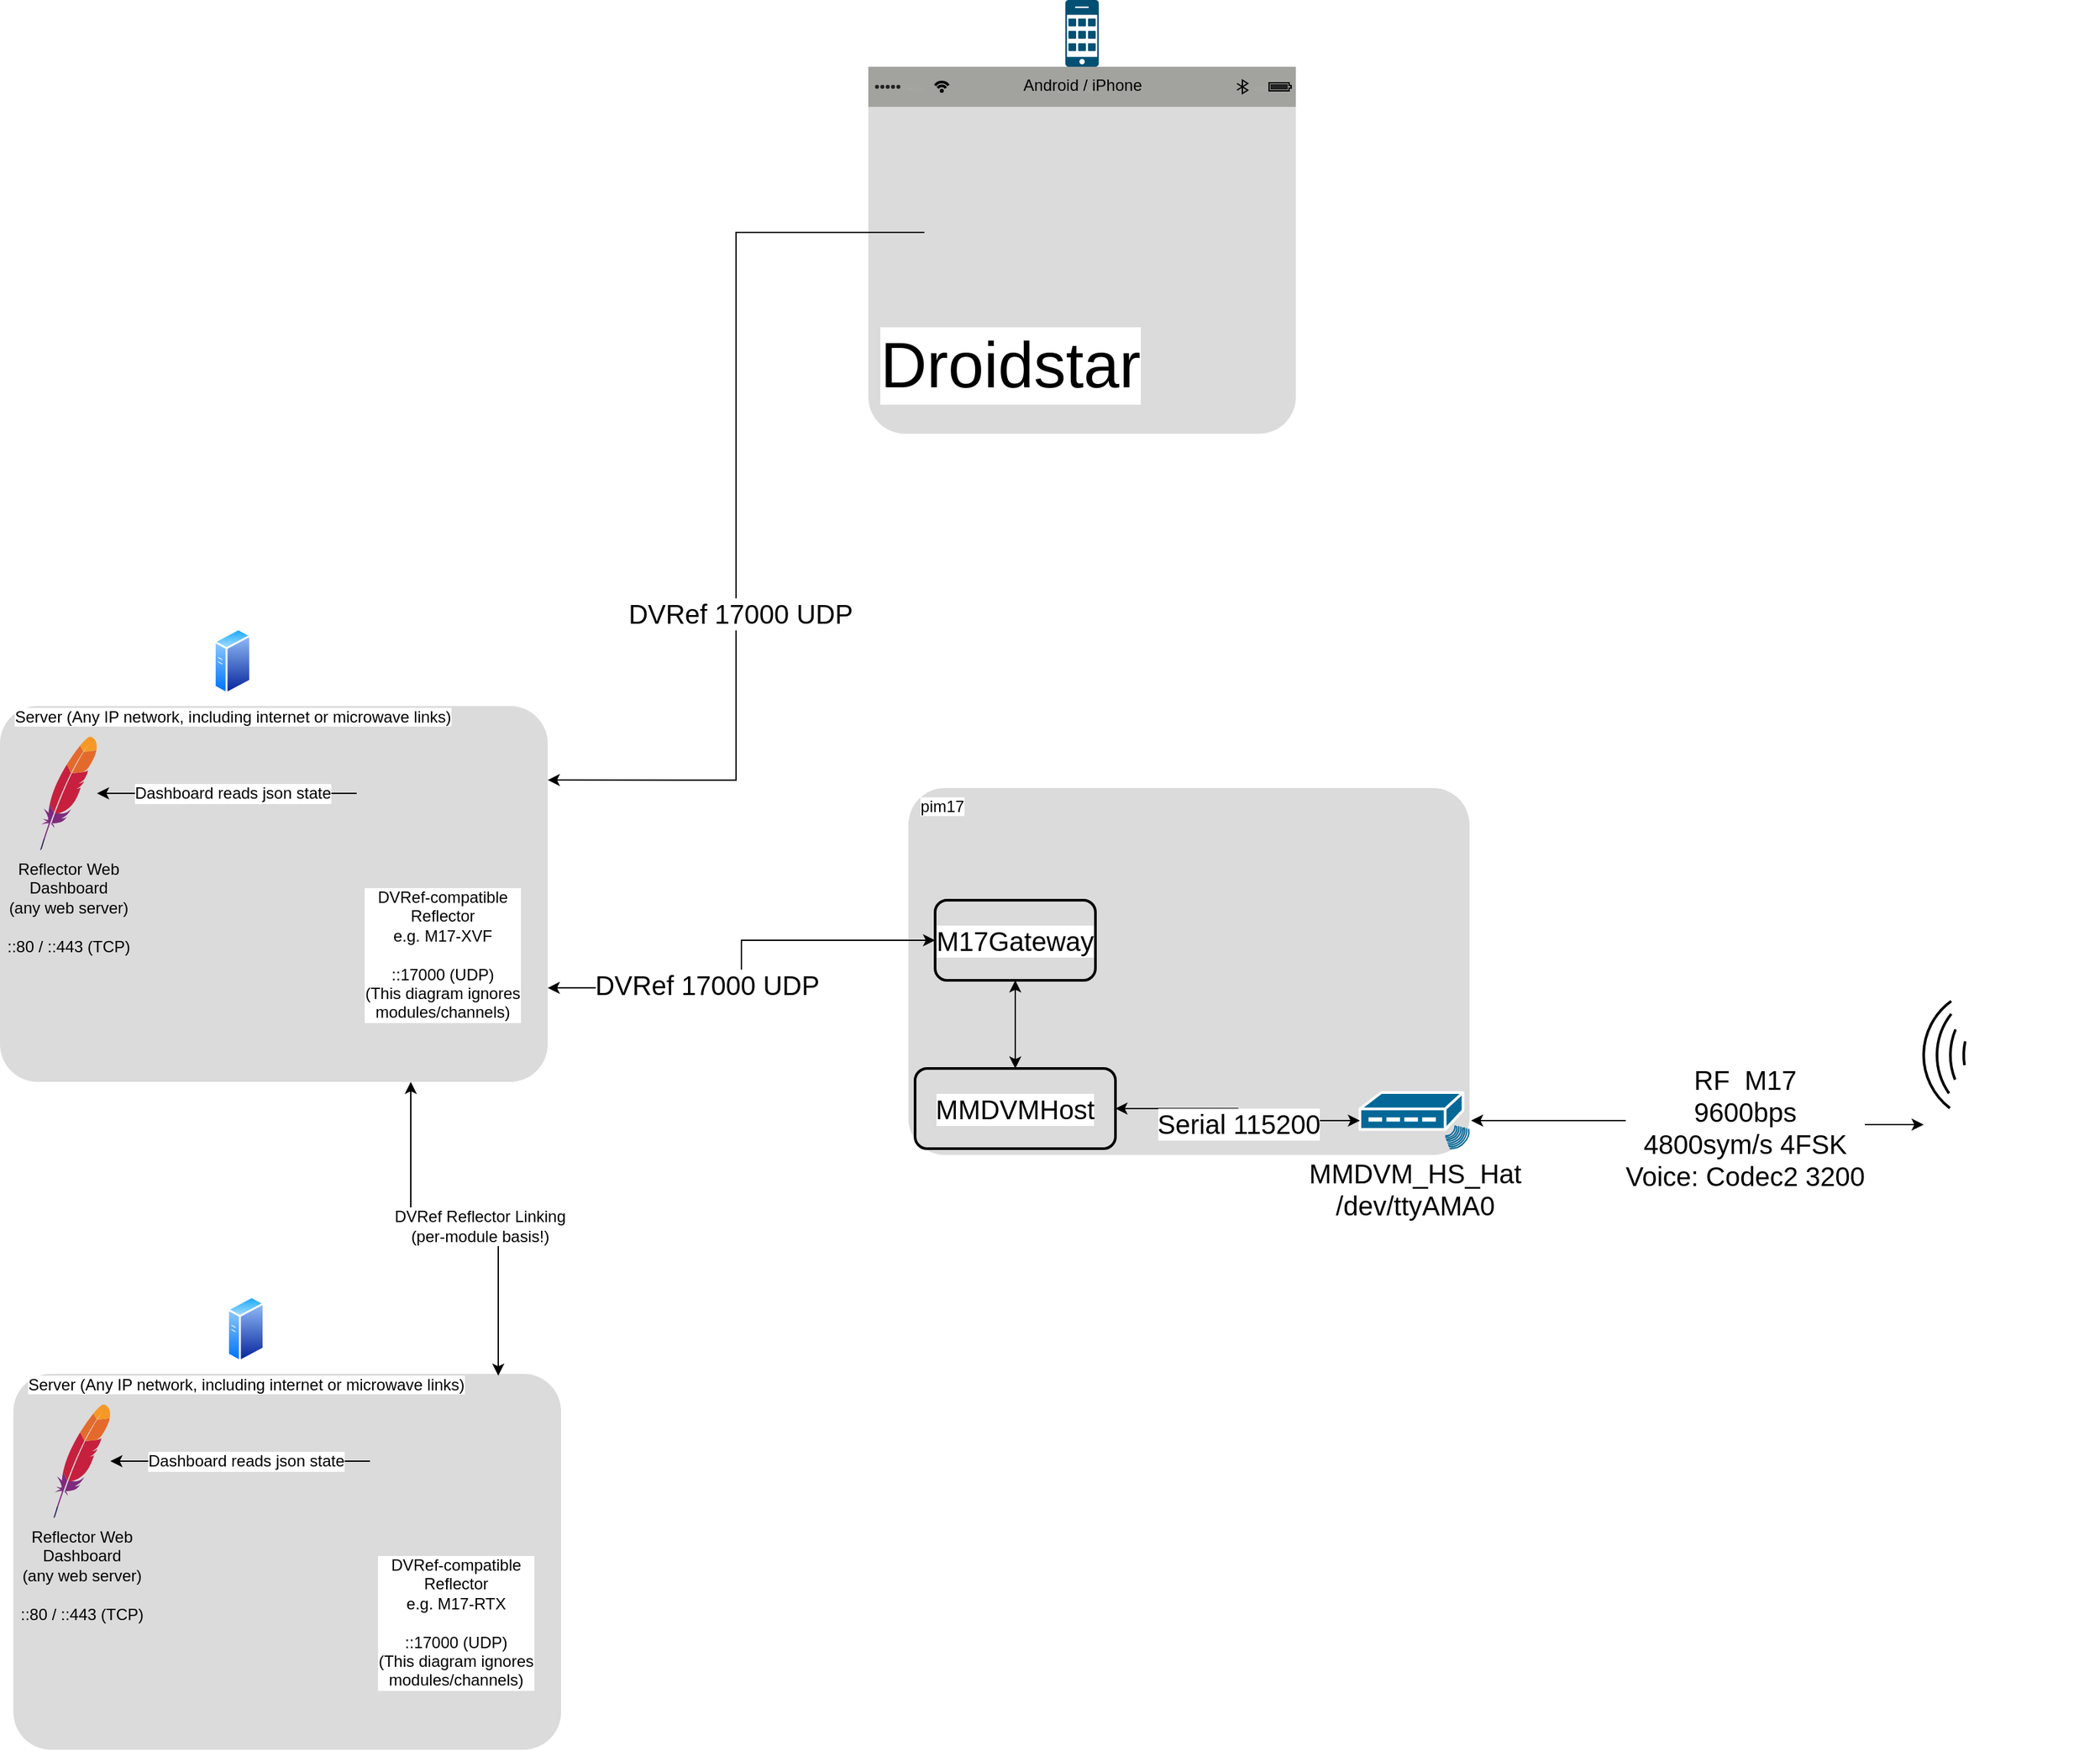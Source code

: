 <mxfile version="20.5.3" type="github" pages="2">
  <diagram id="GIpgCJcC-jVWF7gMhHsp" name="Page-1">
    <mxGraphModel dx="882" dy="1589" grid="1" gridSize="10" guides="1" tooltips="1" connect="1" arrows="1" fold="1" page="1" pageScale="1" pageWidth="850" pageHeight="1100" math="0" shadow="0">
      <root>
        <mxCell id="0" />
        <mxCell id="1" parent="0" />
        <mxCell id="-9d_PE074A_p4kZVie2n-13" value="" style="group" vertex="1" connectable="0" parent="1">
          <mxGeometry x="30" y="-10" width="410" height="340" as="geometry" />
        </mxCell>
        <mxCell id="-9d_PE074A_p4kZVie2n-3" value="" style="rounded=1;arcSize=10;strokeColor=none;fillColor=#DBDBDB;gradientColor=none;" vertex="1" parent="-9d_PE074A_p4kZVie2n-13">
          <mxGeometry y="58.621" width="410" height="281.379" as="geometry" />
        </mxCell>
        <mxCell id="-9d_PE074A_p4kZVie2n-2" value="&lt;div&gt;Server (Any IP network, including internet or microwave links)&lt;/div&gt;" style="aspect=fixed;perimeter=ellipsePerimeter;html=1;align=center;shadow=0;dashed=0;spacingTop=3;image;image=img/lib/active_directory/generic_server.svg;" vertex="1" parent="-9d_PE074A_p4kZVie2n-13">
          <mxGeometry x="160" width="28.0" height="50" as="geometry" />
        </mxCell>
        <mxCell id="-9d_PE074A_p4kZVie2n-4" value="&lt;div&gt;Reflector Web &lt;br&gt;&lt;/div&gt;&lt;div&gt;Dashboard&lt;/div&gt;&lt;div&gt;(any web server)&lt;br&gt;&lt;/div&gt;&lt;br&gt;&lt;div&gt;::80 / ::443 (TCP)&lt;/div&gt;" style="dashed=0;outlineConnect=0;html=1;align=center;labelPosition=center;verticalLabelPosition=bottom;verticalAlign=top;shape=mxgraph.weblogos.apache" vertex="1" parent="-9d_PE074A_p4kZVie2n-13">
          <mxGeometry x="30" y="81.4" width="42.6" height="85.2" as="geometry" />
        </mxCell>
        <mxCell id="FWqg4HvqDN0VGGEIyTF8-25" style="edgeStyle=orthogonalEdgeStyle;rounded=0;orthogonalLoop=1;jettySize=auto;html=1;exitX=0;exitY=0.5;exitDx=0;exitDy=0;fontSize=20;fontColor=#000000;startArrow=none;startFill=0;endArrow=classic;endFill=1;" edge="1" parent="1" source="-9d_PE074A_p4kZVie2n-1" target="-9d_PE074A_p4kZVie2n-4">
          <mxGeometry relative="1" as="geometry" />
        </mxCell>
        <mxCell id="FWqg4HvqDN0VGGEIyTF8-26" value="Dashboard reads json state" style="edgeLabel;html=1;align=center;verticalAlign=middle;resizable=0;points=[];fontSize=12;fontColor=#000000;" vertex="1" connectable="0" parent="FWqg4HvqDN0VGGEIyTF8-25">
          <mxGeometry x="0.166" y="2" relative="1" as="geometry">
            <mxPoint x="20" y="-2" as="offset" />
          </mxGeometry>
        </mxCell>
        <mxCell id="-9d_PE074A_p4kZVie2n-1" value="&lt;div&gt;DVRef-compatible&lt;/div&gt;&lt;div&gt;Reflector&lt;br&gt;e.g. M17-XVF&lt;br&gt;&lt;/div&gt;&lt;br&gt;&lt;div&gt;::17000 (UDP)&lt;br&gt;(This diagram ignores &lt;br&gt;modules/channels)&lt;br&gt;&lt;/div&gt;" style="shape=image;html=1;verticalAlign=top;verticalLabelPosition=bottom;labelBackgroundColor=#ffffff;imageAspect=0;aspect=fixed;image=https://cdn4.iconfinder.com/data/icons/ui-office/512/User_Interface-26-128.png" vertex="1" parent="1">
          <mxGeometry x="297" y="50" width="128" height="128" as="geometry" />
        </mxCell>
        <mxCell id="-9d_PE074A_p4kZVie2n-11" value="" style="group" vertex="1" connectable="0" parent="1">
          <mxGeometry x="570" y="-220.0" width="450" height="324.75" as="geometry" />
        </mxCell>
        <mxCell id="-9d_PE074A_p4kZVie2n-20" value="" style="group" vertex="1" connectable="0" parent="-9d_PE074A_p4kZVie2n-11">
          <mxGeometry x="110" y="-260" width="320" height="324.75" as="geometry" />
        </mxCell>
        <mxCell id="-9d_PE074A_p4kZVie2n-10" value="" style="rounded=1;arcSize=10;strokeColor=none;fillColor=#DBDBDB;gradientColor=none;" vertex="1" parent="-9d_PE074A_p4kZVie2n-20">
          <mxGeometry y="50.0" width="320" height="274.75" as="geometry" />
        </mxCell>
        <mxCell id="-9d_PE074A_p4kZVie2n-14" value="" style="html=1;strokeWidth=1;shadow=0;dashed=0;shape=mxgraph.ios7ui.appBar;fillColor=#A2A39E;gradientColor=none;sketch=0;hachureGap=4;pointerEvents=0;fontFamily=Architects Daughter;fontSource=https%3A%2F%2Ffonts.googleapis.com%2Fcss%3Ffamily%3DArchitects%2BDaughter;fontSize=20;" vertex="1" parent="-9d_PE074A_p4kZVie2n-20">
          <mxGeometry y="50" width="320" height="30" as="geometry" />
        </mxCell>
        <mxCell id="-9d_PE074A_p4kZVie2n-15" value="CARRIER" style="shape=rect;align=left;fontSize=8;spacingLeft=24;fontSize=4;fontColor=#aaaaaa;strokeColor=none;fillColor=none;spacingTop=4;sketch=0;hachureGap=4;pointerEvents=0;fontFamily=Architects Daughter;fontSource=https%3A%2F%2Ffonts.googleapis.com%2Fcss%3Ffamily%3DArchitects%2BDaughter;" vertex="1" parent="-9d_PE074A_p4kZVie2n-14">
          <mxGeometry y="0.5" width="50" height="13" relative="1" as="geometry">
            <mxPoint y="-6.5" as="offset" />
          </mxGeometry>
        </mxCell>
        <mxCell id="-9d_PE074A_p4kZVie2n-16" value="11:55PM" style="shape=rect;fontSize=8;fontColor=#aaaaaa;strokeColor=none;fillColor=none;spacingTop=4;sketch=0;hachureGap=4;pointerEvents=0;fontFamily=Architects Daughter;fontSource=https%3A%2F%2Ffonts.googleapis.com%2Fcss%3Ffamily%3DArchitects%2BDaughter;" vertex="1" parent="-9d_PE074A_p4kZVie2n-14">
          <mxGeometry x="0.5" y="0.5" width="50" height="13" relative="1" as="geometry">
            <mxPoint x="-30" y="-6.5" as="offset" />
          </mxGeometry>
        </mxCell>
        <mxCell id="-9d_PE074A_p4kZVie2n-17" value="98%" style="shape=rect;align=right;fontSize=8;spacingRight=19;fontSize=6;fontColor=#aaaaaa;strokeColor=none;fillColor=none;spacingTop=4;sketch=0;hachureGap=4;pointerEvents=0;fontFamily=Architects Daughter;fontSource=https%3A%2F%2Ffonts.googleapis.com%2Fcss%3Ffamily%3DArchitects%2BDaughter;" vertex="1" parent="-9d_PE074A_p4kZVie2n-14">
          <mxGeometry x="1" y="0.5" width="45" height="13" relative="1" as="geometry">
            <mxPoint x="-45" y="-6.5" as="offset" />
          </mxGeometry>
        </mxCell>
        <mxCell id="-9d_PE074A_p4kZVie2n-9" value="&lt;div&gt;Android / iPhone&lt;/div&gt;" style="sketch=0;points=[[0.015,0.015,0],[0.985,0.015,0],[0.985,0.985,0],[0.015,0.985,0],[0.25,0,0],[0.5,0,0],[0.75,0,0],[1,0.25,0],[1,0.5,0],[1,0.75,0],[0.75,1,0],[0.5,1,0],[0.25,1,0],[0,0.75,0],[0,0.5,0],[0,0.25,0]];verticalLabelPosition=bottom;html=1;verticalAlign=top;aspect=fixed;align=center;pointerEvents=1;shape=mxgraph.cisco19.cell_phone;fillColor=#005073;strokeColor=none;" vertex="1" parent="-9d_PE074A_p4kZVie2n-20">
          <mxGeometry x="147.5" width="25" height="50" as="geometry" />
        </mxCell>
        <mxCell id="FWqg4HvqDN0VGGEIyTF8-11" value="Droidstar" style="shape=image;html=1;verticalAlign=top;verticalLabelPosition=bottom;labelBackgroundColor=#ffffff;imageAspect=0;aspect=fixed;image=https://cdn0.iconfinder.com/data/icons/ie_Financial_set/128/18.png;glass=0;strokeColor=default;strokeWidth=2;fontSize=48;fontColor=#000000;fillColor=none;" vertex="1" parent="-9d_PE074A_p4kZVie2n-20">
          <mxGeometry x="42" y="110" width="128" height="128" as="geometry" />
        </mxCell>
        <mxCell id="-9d_PE074A_p4kZVie2n-12" value="" style="group" vertex="1" connectable="0" parent="1">
          <mxGeometry x="700" y="40" width="479" height="362" as="geometry" />
        </mxCell>
        <mxCell id="-9d_PE074A_p4kZVie2n-8" value="" style="rounded=1;arcSize=10;strokeColor=none;fillColor=#DBDBDB;gradientColor=none;" vertex="1" parent="-9d_PE074A_p4kZVie2n-12">
          <mxGeometry x="10" y="70" width="420" height="274.75" as="geometry" />
        </mxCell>
        <mxCell id="-9d_PE074A_p4kZVie2n-5" value="&lt;div&gt;pim17&lt;/div&gt;" style="shape=image;html=1;verticalAlign=top;verticalLabelPosition=bottom;labelBackgroundColor=#ffffff;imageAspect=0;aspect=fixed;image=https://cdn0.iconfinder.com/data/icons/electronics-line-style/64/Hotspot-128.png" vertex="1" parent="-9d_PE074A_p4kZVie2n-12">
          <mxGeometry width="70" height="70" as="geometry" />
        </mxCell>
        <mxCell id="FWqg4HvqDN0VGGEIyTF8-19" style="edgeStyle=orthogonalEdgeStyle;rounded=0;orthogonalLoop=1;jettySize=auto;html=1;exitX=0.5;exitY=1;exitDx=0;exitDy=0;entryX=0.5;entryY=0;entryDx=0;entryDy=0;fontSize=20;fontColor=#000000;startArrow=classic;startFill=1;endArrow=classic;endFill=1;" edge="1" parent="-9d_PE074A_p4kZVie2n-12" source="FWqg4HvqDN0VGGEIyTF8-14" target="FWqg4HvqDN0VGGEIyTF8-15">
          <mxGeometry relative="1" as="geometry" />
        </mxCell>
        <mxCell id="FWqg4HvqDN0VGGEIyTF8-14" value="M17Gateway" style="rounded=1;whiteSpace=wrap;html=1;glass=0;strokeColor=default;strokeWidth=2;fontSize=20;fontColor=#000000;fillColor=none;labelBackgroundColor=default;" vertex="1" parent="-9d_PE074A_p4kZVie2n-12">
          <mxGeometry x="30" y="154" width="120" height="60" as="geometry" />
        </mxCell>
        <mxCell id="FWqg4HvqDN0VGGEIyTF8-17" value="&lt;div&gt;MMDVM_HS_Hat&lt;/div&gt;&lt;div&gt;/dev/ttyAMA0&lt;br&gt;&lt;/div&gt;" style="shape=mxgraph.cisco.modems_and_phones.rf_modem;html=1;pointerEvents=1;dashed=0;fillColor=#036897;strokeColor=#ffffff;strokeWidth=2;verticalLabelPosition=bottom;verticalAlign=top;align=center;outlineConnect=0;glass=0;labelBackgroundColor=default;fontSize=20;fontColor=#000000;" vertex="1" parent="-9d_PE074A_p4kZVie2n-12">
          <mxGeometry x="348" y="298" width="82" height="42" as="geometry" />
        </mxCell>
        <mxCell id="FWqg4HvqDN0VGGEIyTF8-18" style="edgeStyle=orthogonalEdgeStyle;rounded=0;orthogonalLoop=1;jettySize=auto;html=1;exitX=1;exitY=0.5;exitDx=0;exitDy=0;entryX=0;entryY=0.5;entryDx=0;entryDy=0;entryPerimeter=0;fontSize=20;fontColor=#000000;startArrow=classic;startFill=1;endArrow=classic;endFill=1;" edge="1" parent="-9d_PE074A_p4kZVie2n-12" source="FWqg4HvqDN0VGGEIyTF8-15" target="FWqg4HvqDN0VGGEIyTF8-17">
          <mxGeometry relative="1" as="geometry" />
        </mxCell>
        <mxCell id="FWqg4HvqDN0VGGEIyTF8-24" value="Serial 115200" style="edgeLabel;html=1;align=center;verticalAlign=middle;resizable=0;points=[];fontSize=20;fontColor=#000000;" vertex="1" connectable="0" parent="FWqg4HvqDN0VGGEIyTF8-18">
          <mxGeometry x="0.048" y="-2" relative="1" as="geometry">
            <mxPoint as="offset" />
          </mxGeometry>
        </mxCell>
        <mxCell id="FWqg4HvqDN0VGGEIyTF8-15" value="&lt;div&gt;MMDVMHost&lt;/div&gt;" style="rounded=1;whiteSpace=wrap;html=1;glass=0;strokeColor=default;strokeWidth=2;fontSize=20;fontColor=#000000;fillColor=none;labelBackgroundColor=default;" vertex="1" parent="-9d_PE074A_p4kZVie2n-12">
          <mxGeometry x="15" y="280" width="150" height="60" as="geometry" />
        </mxCell>
        <mxCell id="FWqg4HvqDN0VGGEIyTF8-22" style="edgeStyle=orthogonalEdgeStyle;rounded=0;orthogonalLoop=1;jettySize=auto;html=1;exitX=0;exitY=0.5;exitDx=0;exitDy=0;entryX=1.015;entryY=0.5;entryDx=0;entryDy=0;entryPerimeter=0;fontSize=20;fontColor=#000000;startArrow=classic;startFill=1;endArrow=classic;endFill=1;" edge="1" parent="1" source="-9d_PE074A_p4kZVie2n-21" target="FWqg4HvqDN0VGGEIyTF8-17">
          <mxGeometry relative="1" as="geometry" />
        </mxCell>
        <mxCell id="FWqg4HvqDN0VGGEIyTF8-23" value="&lt;div&gt;RF &lt;span style=&quot;white-space: pre;&quot;&gt;	&lt;/span&gt;M17&lt;/div&gt;&lt;div&gt;9600bps&lt;/div&gt;&lt;div&gt;4800sym/s 4FSK&lt;br&gt;&lt;/div&gt;&lt;div&gt;Voice: Codec2 3200&lt;br&gt;&lt;/div&gt;" style="edgeLabel;html=1;align=center;verticalAlign=middle;resizable=0;points=[];fontSize=20;fontColor=#000000;" vertex="1" connectable="0" parent="FWqg4HvqDN0VGGEIyTF8-22">
          <mxGeometry x="-0.221" y="2" relative="1" as="geometry">
            <mxPoint x="-1" as="offset" />
          </mxGeometry>
        </mxCell>
        <mxCell id="-9d_PE074A_p4kZVie2n-21" value="" style="shape=image;html=1;verticalAlign=top;verticalLabelPosition=bottom;labelBackgroundColor=#ffffff;imageAspect=0;aspect=fixed;image=https://cdn2.iconfinder.com/data/icons/web-development-and-studio/512/110_walkie_talkie_communication_radio_camping_camping_camp-128.png;fillColor=#A2A39E;" vertex="1" parent="1">
          <mxGeometry x="1470" y="298" width="128" height="128" as="geometry" />
        </mxCell>
        <mxCell id="-9d_PE074A_p4kZVie2n-27" value="" style="group" vertex="1" connectable="0" parent="1">
          <mxGeometry x="1470" y="260" width="130" height="100" as="geometry" />
        </mxCell>
        <mxCell id="-9d_PE074A_p4kZVie2n-22" value="" style="verticalLabelPosition=bottom;verticalAlign=top;html=1;shape=mxgraph.basic.arc;startAngle=0.604;endAngle=0.9;fillColor=#A2A39E;strokeWidth=2;" vertex="1" parent="-9d_PE074A_p4kZVie2n-27">
          <mxGeometry width="100" height="100" as="geometry" />
        </mxCell>
        <mxCell id="-9d_PE074A_p4kZVie2n-23" value="" style="verticalLabelPosition=bottom;verticalAlign=top;html=1;shape=mxgraph.basic.arc;startAngle=0.653;endAngle=0.856;fillColor=#A2A39E;strokeWidth=2;" vertex="1" parent="-9d_PE074A_p4kZVie2n-27">
          <mxGeometry x="10" width="100" height="100" as="geometry" />
        </mxCell>
        <mxCell id="-9d_PE074A_p4kZVie2n-24" value="" style="verticalLabelPosition=bottom;verticalAlign=top;html=1;shape=mxgraph.basic.arc;startAngle=0.69;endAngle=0.813;fillColor=#A2A39E;strokeWidth=2;" vertex="1" parent="-9d_PE074A_p4kZVie2n-27">
          <mxGeometry x="20" width="100" height="100" as="geometry" />
        </mxCell>
        <mxCell id="-9d_PE074A_p4kZVie2n-25" value="" style="verticalLabelPosition=bottom;verticalAlign=top;html=1;shape=mxgraph.basic.arc;startAngle=0.726;endAngle=0.783;fillColor=#A2A39E;strokeWidth=2;" vertex="1" parent="-9d_PE074A_p4kZVie2n-27">
          <mxGeometry x="30" width="100" height="100" as="geometry" />
        </mxCell>
        <mxCell id="FWqg4HvqDN0VGGEIyTF8-12" style="edgeStyle=orthogonalEdgeStyle;rounded=0;orthogonalLoop=1;jettySize=auto;html=1;exitX=0;exitY=0.5;exitDx=0;exitDy=0;entryX=1;entryY=0.197;entryDx=0;entryDy=0;fontSize=48;fontColor=#000000;entryPerimeter=0;" edge="1" parent="1" source="FWqg4HvqDN0VGGEIyTF8-11" target="-9d_PE074A_p4kZVie2n-3">
          <mxGeometry relative="1" as="geometry" />
        </mxCell>
        <mxCell id="FWqg4HvqDN0VGGEIyTF8-13" value="&lt;div style=&quot;font-size: 20px;&quot;&gt;DVRef 17000 UDP&lt;/div&gt;" style="edgeLabel;html=1;align=center;verticalAlign=middle;resizable=0;points=[];fontSize=48;fontColor=#000000;" vertex="1" connectable="0" parent="FWqg4HvqDN0VGGEIyTF8-12">
          <mxGeometry x="0.23" y="3" relative="1" as="geometry">
            <mxPoint as="offset" />
          </mxGeometry>
        </mxCell>
        <mxCell id="FWqg4HvqDN0VGGEIyTF8-20" style="edgeStyle=orthogonalEdgeStyle;rounded=0;orthogonalLoop=1;jettySize=auto;html=1;exitX=0;exitY=0.5;exitDx=0;exitDy=0;entryX=1;entryY=0.75;entryDx=0;entryDy=0;fontSize=20;fontColor=#000000;startArrow=classic;startFill=1;endArrow=classic;endFill=1;" edge="1" parent="1" source="FWqg4HvqDN0VGGEIyTF8-14" target="-9d_PE074A_p4kZVie2n-3">
          <mxGeometry relative="1" as="geometry" />
        </mxCell>
        <mxCell id="FWqg4HvqDN0VGGEIyTF8-21" value="DVRef 17000 UDP" style="edgeLabel;html=1;align=center;verticalAlign=middle;resizable=0;points=[];fontSize=20;fontColor=#000000;" vertex="1" connectable="0" parent="FWqg4HvqDN0VGGEIyTF8-20">
          <mxGeometry x="0.272" y="-3" relative="1" as="geometry">
            <mxPoint as="offset" />
          </mxGeometry>
        </mxCell>
        <mxCell id="FWqg4HvqDN0VGGEIyTF8-27" value="" style="group" vertex="1" connectable="0" parent="1">
          <mxGeometry x="40" y="490" width="410" height="340" as="geometry" />
        </mxCell>
        <mxCell id="FWqg4HvqDN0VGGEIyTF8-28" value="" style="rounded=1;arcSize=10;strokeColor=none;fillColor=#DBDBDB;gradientColor=none;" vertex="1" parent="FWqg4HvqDN0VGGEIyTF8-27">
          <mxGeometry y="58.621" width="410" height="281.379" as="geometry" />
        </mxCell>
        <mxCell id="FWqg4HvqDN0VGGEIyTF8-29" value="&lt;div&gt;Server (Any IP network, including internet or microwave links)&lt;/div&gt;" style="aspect=fixed;perimeter=ellipsePerimeter;html=1;align=center;shadow=0;dashed=0;spacingTop=3;image;image=img/lib/active_directory/generic_server.svg;" vertex="1" parent="FWqg4HvqDN0VGGEIyTF8-27">
          <mxGeometry x="160" width="28.0" height="50" as="geometry" />
        </mxCell>
        <mxCell id="FWqg4HvqDN0VGGEIyTF8-30" value="&lt;div&gt;Reflector Web &lt;br&gt;&lt;/div&gt;&lt;div&gt;Dashboard&lt;/div&gt;&lt;div&gt;(any web server)&lt;br&gt;&lt;/div&gt;&lt;br&gt;&lt;div&gt;::80 / ::443 (TCP)&lt;/div&gt;" style="dashed=0;outlineConnect=0;html=1;align=center;labelPosition=center;verticalLabelPosition=bottom;verticalAlign=top;shape=mxgraph.weblogos.apache" vertex="1" parent="FWqg4HvqDN0VGGEIyTF8-27">
          <mxGeometry x="30" y="81.4" width="42.6" height="85.2" as="geometry" />
        </mxCell>
        <mxCell id="FWqg4HvqDN0VGGEIyTF8-31" style="edgeStyle=orthogonalEdgeStyle;rounded=0;orthogonalLoop=1;jettySize=auto;html=1;exitX=0;exitY=0.5;exitDx=0;exitDy=0;fontSize=20;fontColor=#000000;startArrow=none;startFill=0;endArrow=classic;endFill=1;" edge="1" parent="1" source="FWqg4HvqDN0VGGEIyTF8-33" target="FWqg4HvqDN0VGGEIyTF8-30">
          <mxGeometry relative="1" as="geometry" />
        </mxCell>
        <mxCell id="FWqg4HvqDN0VGGEIyTF8-32" value="Dashboard reads json state" style="edgeLabel;html=1;align=center;verticalAlign=middle;resizable=0;points=[];fontSize=12;fontColor=#000000;" vertex="1" connectable="0" parent="FWqg4HvqDN0VGGEIyTF8-31">
          <mxGeometry x="0.166" y="2" relative="1" as="geometry">
            <mxPoint x="20" y="-2" as="offset" />
          </mxGeometry>
        </mxCell>
        <mxCell id="FWqg4HvqDN0VGGEIyTF8-33" value="&lt;div&gt;DVRef-compatible&lt;/div&gt;&lt;div&gt;Reflector&lt;br&gt;e.g. M17-RTX&lt;br&gt;&lt;/div&gt;&lt;br&gt;&lt;div&gt;::17000 (UDP)&lt;br&gt;(This diagram ignores &lt;br&gt;modules/channels)&lt;br&gt;&lt;/div&gt;" style="shape=image;html=1;verticalAlign=top;verticalLabelPosition=bottom;labelBackgroundColor=#ffffff;imageAspect=0;aspect=fixed;image=https://cdn4.iconfinder.com/data/icons/ui-office/512/User_Interface-26-128.png" vertex="1" parent="1">
          <mxGeometry x="307" y="550" width="128" height="128" as="geometry" />
        </mxCell>
        <mxCell id="FWqg4HvqDN0VGGEIyTF8-34" style="edgeStyle=orthogonalEdgeStyle;rounded=0;orthogonalLoop=1;jettySize=auto;html=1;exitX=0.75;exitY=1;exitDx=0;exitDy=0;entryX=0.75;entryY=0;entryDx=0;entryDy=0;fontSize=12;fontColor=#000000;startArrow=classic;startFill=1;endArrow=classic;endFill=1;" edge="1" parent="1" source="-9d_PE074A_p4kZVie2n-3" target="FWqg4HvqDN0VGGEIyTF8-33">
          <mxGeometry relative="1" as="geometry" />
        </mxCell>
        <mxCell id="FWqg4HvqDN0VGGEIyTF8-35" value="DVRef Reflector Linking&lt;br&gt;(per-module basis!)" style="edgeLabel;html=1;align=center;verticalAlign=middle;resizable=0;points=[];fontSize=12;fontColor=#000000;" vertex="1" connectable="0" parent="FWqg4HvqDN0VGGEIyTF8-34">
          <mxGeometry x="0.124" y="2" relative="1" as="geometry">
            <mxPoint x="1" as="offset" />
          </mxGeometry>
        </mxCell>
      </root>
    </mxGraphModel>
  </diagram>
  <diagram id="q1ZaIJtIT_LuBtj86BOX" name="Scratch space">
    <mxGraphModel dx="1102" dy="-489" grid="1" gridSize="10" guides="1" tooltips="1" connect="1" arrows="1" fold="1" page="1" pageScale="1" pageWidth="850" pageHeight="1100" math="0" shadow="0">
      <root>
        <mxCell id="0" />
        <mxCell id="1" parent="0" />
        <mxCell id="wEM644wXGjv3cYZoPlRB-1" value="" style="group" vertex="1" connectable="0" parent="1">
          <mxGeometry x="210" y="1380" width="130" height="100" as="geometry" />
        </mxCell>
        <mxCell id="wEM644wXGjv3cYZoPlRB-2" value="" style="verticalLabelPosition=bottom;verticalAlign=top;html=1;shape=mxgraph.basic.arc;startAngle=0.604;endAngle=0.9;fillColor=#A2A39E;strokeWidth=2;" vertex="1" parent="wEM644wXGjv3cYZoPlRB-1">
          <mxGeometry width="100" height="100" as="geometry" />
        </mxCell>
        <mxCell id="wEM644wXGjv3cYZoPlRB-3" value="" style="verticalLabelPosition=bottom;verticalAlign=top;html=1;shape=mxgraph.basic.arc;startAngle=0.653;endAngle=0.856;fillColor=#A2A39E;strokeWidth=2;" vertex="1" parent="wEM644wXGjv3cYZoPlRB-1">
          <mxGeometry x="10" width="100" height="100" as="geometry" />
        </mxCell>
        <mxCell id="wEM644wXGjv3cYZoPlRB-4" value="" style="verticalLabelPosition=bottom;verticalAlign=top;html=1;shape=mxgraph.basic.arc;startAngle=0.69;endAngle=0.813;fillColor=#A2A39E;strokeWidth=2;" vertex="1" parent="wEM644wXGjv3cYZoPlRB-1">
          <mxGeometry x="20" width="100" height="100" as="geometry" />
        </mxCell>
        <mxCell id="wEM644wXGjv3cYZoPlRB-5" value="" style="verticalLabelPosition=bottom;verticalAlign=top;html=1;shape=mxgraph.basic.arc;startAngle=0.726;endAngle=0.783;fillColor=#A2A39E;strokeWidth=2;" vertex="1" parent="wEM644wXGjv3cYZoPlRB-1">
          <mxGeometry x="30" width="100" height="100" as="geometry" />
        </mxCell>
        <mxCell id="wEM644wXGjv3cYZoPlRB-6" value="Scratch space" style="text;html=1;align=center;verticalAlign=middle;resizable=0;points=[];autosize=1;strokeColor=none;fillColor=none;fontColor=#000000;fontSize=48;fontStyle=1" vertex="1" parent="1">
          <mxGeometry y="1260" width="350" height="70" as="geometry" />
        </mxCell>
      </root>
    </mxGraphModel>
  </diagram>
</mxfile>
